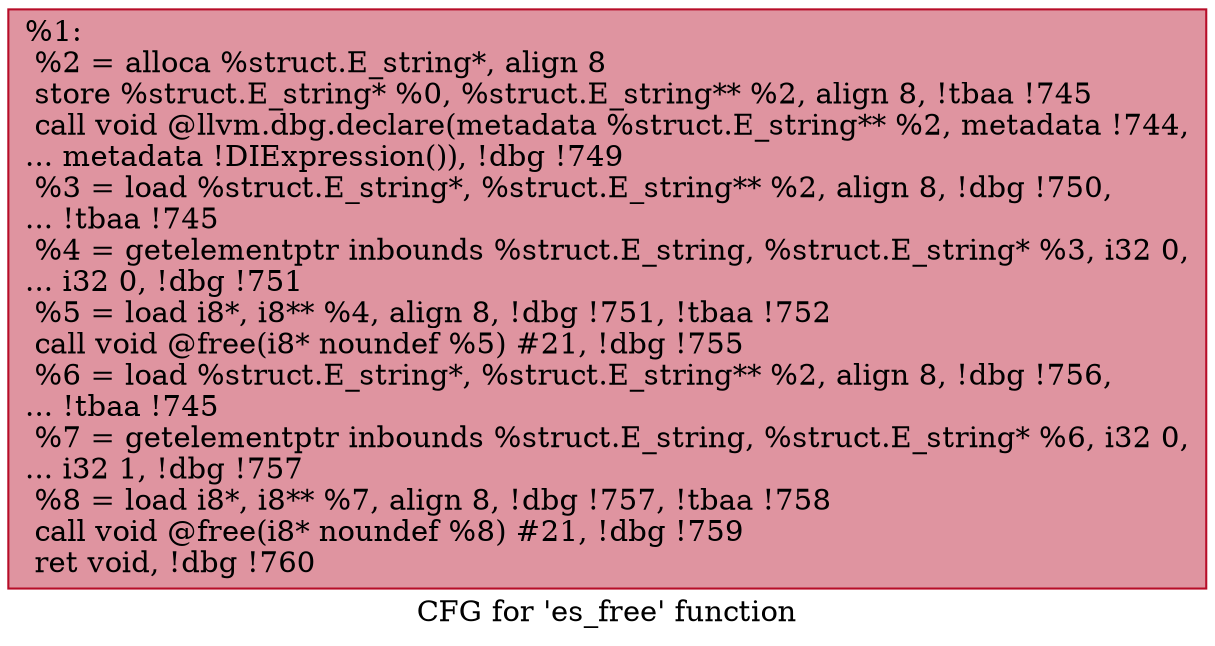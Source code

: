 digraph "CFG for 'es_free' function" {
	label="CFG for 'es_free' function";

	Node0x11825b0 [shape=record,color="#b70d28ff", style=filled, fillcolor="#b70d2870",label="{%1:\l  %2 = alloca %struct.E_string*, align 8\l  store %struct.E_string* %0, %struct.E_string** %2, align 8, !tbaa !745\l  call void @llvm.dbg.declare(metadata %struct.E_string** %2, metadata !744,\l... metadata !DIExpression()), !dbg !749\l  %3 = load %struct.E_string*, %struct.E_string** %2, align 8, !dbg !750,\l... !tbaa !745\l  %4 = getelementptr inbounds %struct.E_string, %struct.E_string* %3, i32 0,\l... i32 0, !dbg !751\l  %5 = load i8*, i8** %4, align 8, !dbg !751, !tbaa !752\l  call void @free(i8* noundef %5) #21, !dbg !755\l  %6 = load %struct.E_string*, %struct.E_string** %2, align 8, !dbg !756,\l... !tbaa !745\l  %7 = getelementptr inbounds %struct.E_string, %struct.E_string* %6, i32 0,\l... i32 1, !dbg !757\l  %8 = load i8*, i8** %7, align 8, !dbg !757, !tbaa !758\l  call void @free(i8* noundef %8) #21, !dbg !759\l  ret void, !dbg !760\l}"];
}
